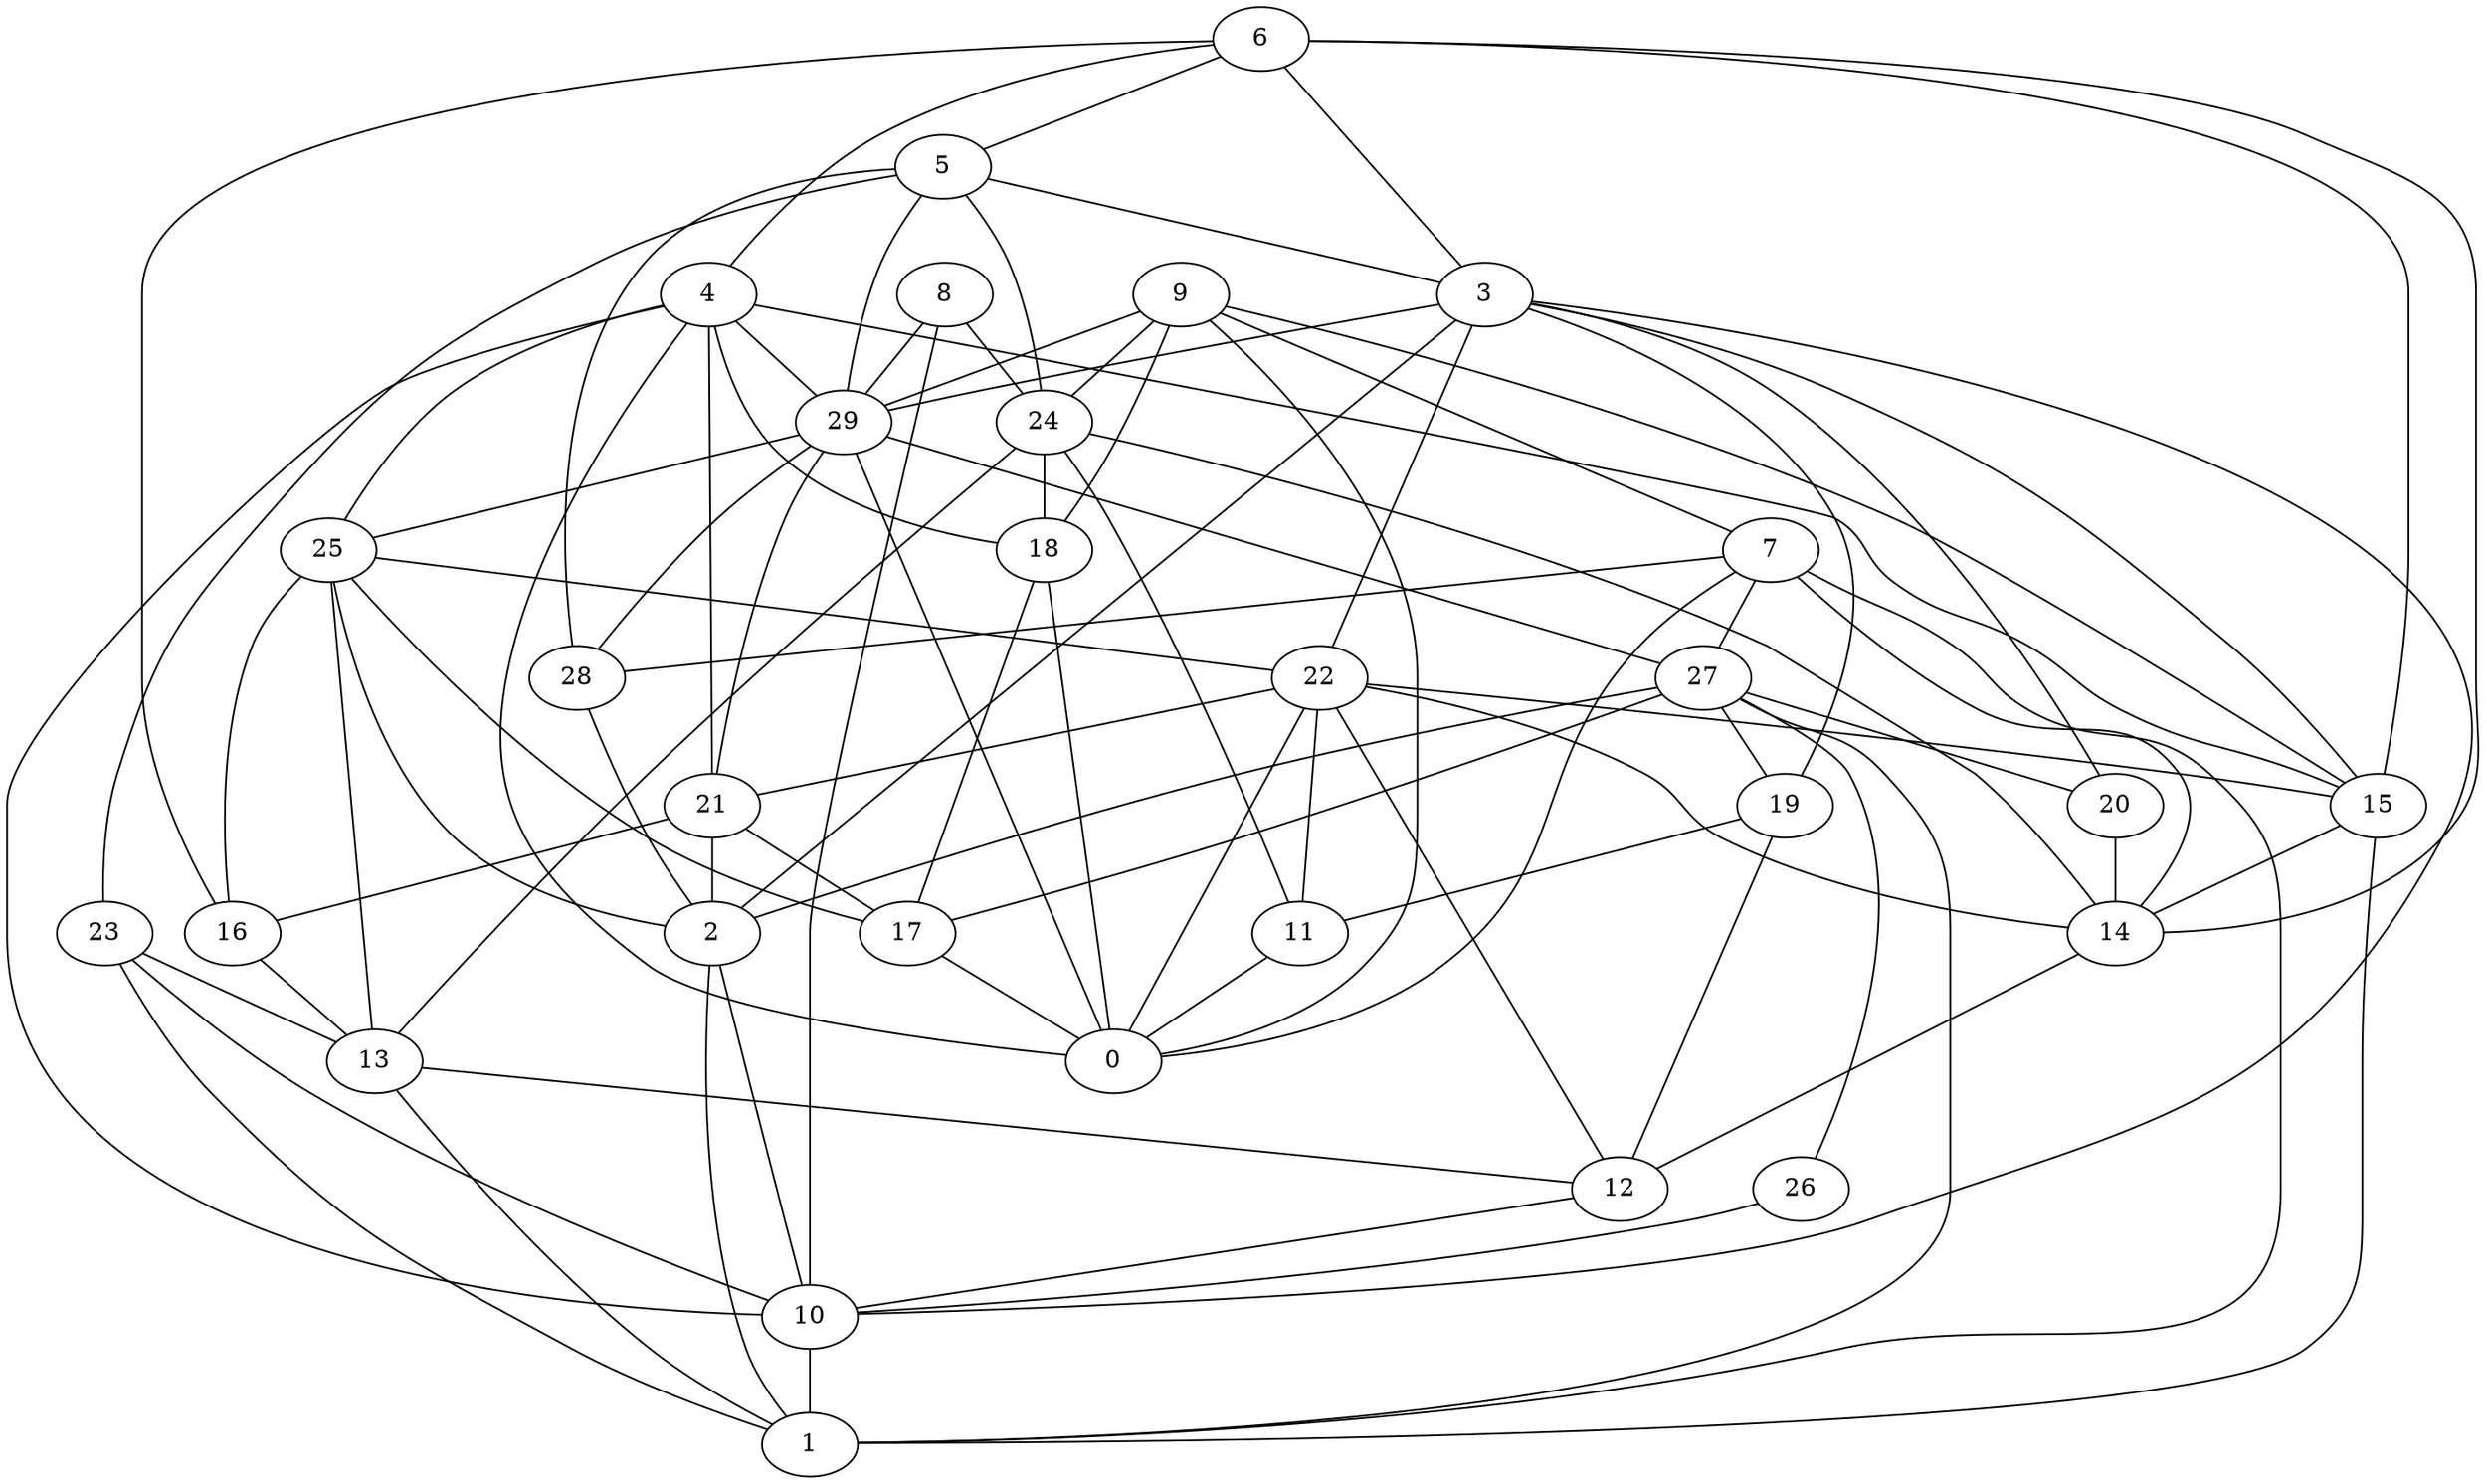 digraph GG_graph {

subgraph G_graph {
edge [color = black]
"13" -> "1" [dir = none]
"15" -> "1" [dir = none]
"15" -> "14" [dir = none]
"29" -> "21" [dir = none]
"29" -> "27" [dir = none]
"29" -> "28" [dir = none]
"9" -> "18" [dir = none]
"9" -> "7" [dir = none]
"9" -> "29" [dir = none]
"9" -> "0" [dir = none]
"22" -> "15" [dir = none]
"22" -> "14" [dir = none]
"22" -> "11" [dir = none]
"22" -> "21" [dir = none]
"16" -> "13" [dir = none]
"8" -> "29" [dir = none]
"8" -> "10" [dir = none]
"4" -> "21" [dir = none]
"4" -> "10" [dir = none]
"4" -> "15" [dir = none]
"3" -> "20" [dir = none]
"3" -> "10" [dir = none]
"3" -> "29" [dir = none]
"3" -> "22" [dir = none]
"6" -> "16" [dir = none]
"6" -> "4" [dir = none]
"6" -> "14" [dir = none]
"6" -> "3" [dir = none]
"19" -> "12" [dir = none]
"14" -> "12" [dir = none]
"26" -> "10" [dir = none]
"27" -> "1" [dir = none]
"27" -> "26" [dir = none]
"27" -> "19" [dir = none]
"27" -> "20" [dir = none]
"27" -> "17" [dir = none]
"12" -> "10" [dir = none]
"24" -> "14" [dir = none]
"24" -> "13" [dir = none]
"24" -> "18" [dir = none]
"24" -> "11" [dir = none]
"10" -> "1" [dir = none]
"7" -> "1" [dir = none]
"7" -> "28" [dir = none]
"7" -> "27" [dir = none]
"7" -> "0" [dir = none]
"5" -> "23" [dir = none]
"5" -> "29" [dir = none]
"23" -> "1" [dir = none]
"23" -> "13" [dir = none]
"21" -> "2" [dir = none]
"25" -> "17" [dir = none]
"25" -> "13" [dir = none]
"25" -> "22" [dir = none]
"25" -> "2" [dir = none]
"2" -> "10" [dir = none]
"2" -> "1" [dir = none]
"11" -> "0" [dir = none]
"3" -> "19" [dir = none]
"17" -> "0" [dir = none]
"21" -> "17" [dir = none]
"21" -> "16" [dir = none]
"4" -> "25" [dir = none]
"29" -> "0" [dir = none]
"9" -> "24" [dir = none]
"5" -> "24" [dir = none]
"29" -> "25" [dir = none]
"5" -> "3" [dir = none]
"18" -> "17" [dir = none]
"4" -> "0" [dir = none]
"6" -> "15" [dir = none]
"23" -> "10" [dir = none]
"28" -> "2" [dir = none]
"22" -> "12" [dir = none]
"27" -> "2" [dir = none]
"3" -> "15" [dir = none]
"18" -> "0" [dir = none]
"3" -> "2" [dir = none]
"4" -> "18" [dir = none]
"25" -> "16" [dir = none]
"5" -> "28" [dir = none]
"20" -> "14" [dir = none]
"9" -> "15" [dir = none]
"4" -> "29" [dir = none]
"6" -> "5" [dir = none]
"8" -> "24" [dir = none]
"7" -> "14" [dir = none]
"22" -> "0" [dir = none]
"13" -> "12" [dir = none]
"19" -> "11" [dir = none]
}

}
